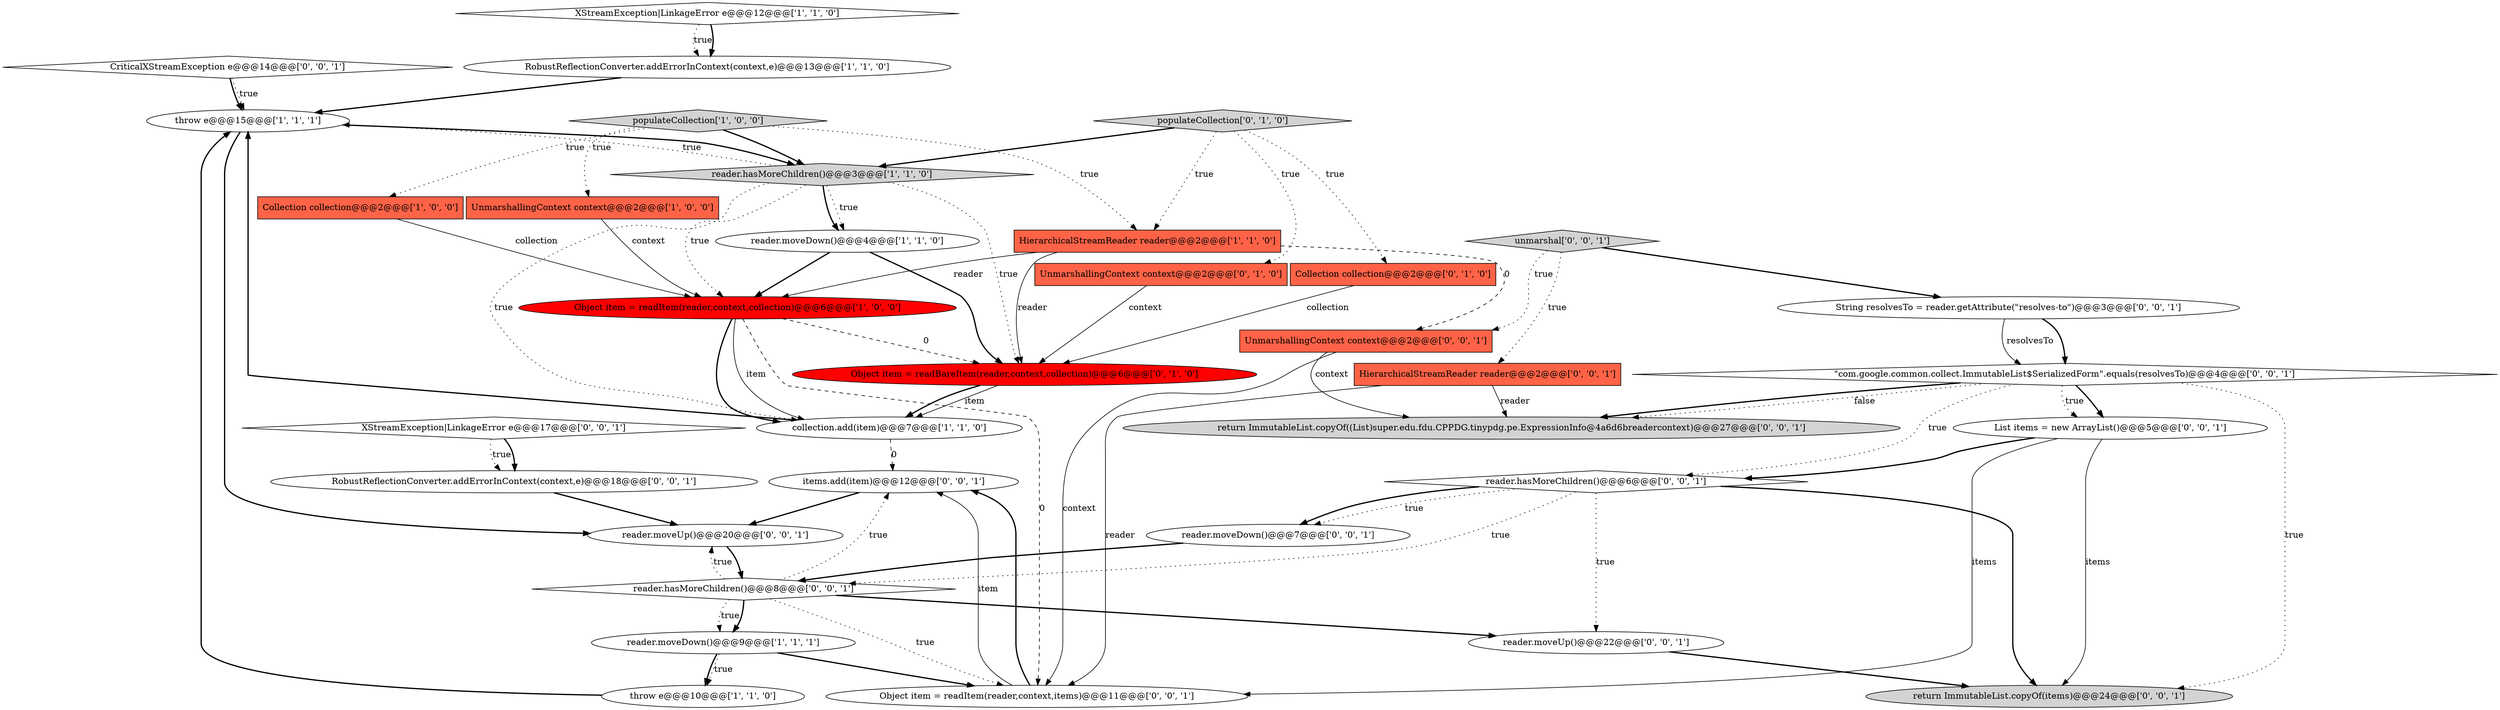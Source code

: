 digraph {
19 [style = filled, label = "CriticalXStreamException e@@@14@@@['0', '0', '1']", fillcolor = white, shape = diamond image = "AAA0AAABBB3BBB"];
0 [style = filled, label = "RobustReflectionConverter.addErrorInContext(context,e)@@@13@@@['1', '1', '0']", fillcolor = white, shape = ellipse image = "AAA0AAABBB1BBB"];
12 [style = filled, label = "reader.moveDown()@@@9@@@['1', '1', '1']", fillcolor = white, shape = ellipse image = "AAA0AAABBB1BBB"];
26 [style = filled, label = "HierarchicalStreamReader reader@@@2@@@['0', '0', '1']", fillcolor = tomato, shape = box image = "AAA0AAABBB3BBB"];
21 [style = filled, label = "List items = new ArrayList()@@@5@@@['0', '0', '1']", fillcolor = white, shape = ellipse image = "AAA0AAABBB3BBB"];
11 [style = filled, label = "reader.moveDown()@@@4@@@['1', '1', '0']", fillcolor = white, shape = ellipse image = "AAA0AAABBB1BBB"];
33 [style = filled, label = "UnmarshallingContext context@@@2@@@['0', '0', '1']", fillcolor = tomato, shape = box image = "AAA0AAABBB3BBB"];
15 [style = filled, label = "populateCollection['0', '1', '0']", fillcolor = lightgray, shape = diamond image = "AAA0AAABBB2BBB"];
24 [style = filled, label = "return ImmutableList.copyOf((List)super.edu.fdu.CPPDG.tinypdg.pe.ExpressionInfo@4a6d6breadercontext)@@@27@@@['0', '0', '1']", fillcolor = lightgray, shape = ellipse image = "AAA0AAABBB3BBB"];
16 [style = filled, label = "Object item = readBareItem(reader,context,collection)@@@6@@@['0', '1', '0']", fillcolor = red, shape = ellipse image = "AAA1AAABBB2BBB"];
34 [style = filled, label = "reader.hasMoreChildren()@@@8@@@['0', '0', '1']", fillcolor = white, shape = diamond image = "AAA0AAABBB3BBB"];
23 [style = filled, label = "return ImmutableList.copyOf(items)@@@24@@@['0', '0', '1']", fillcolor = lightgray, shape = ellipse image = "AAA0AAABBB3BBB"];
32 [style = filled, label = "XStreamException|LinkageError e@@@17@@@['0', '0', '1']", fillcolor = white, shape = diamond image = "AAA0AAABBB3BBB"];
29 [style = filled, label = "reader.hasMoreChildren()@@@6@@@['0', '0', '1']", fillcolor = white, shape = diamond image = "AAA0AAABBB3BBB"];
17 [style = filled, label = "Object item = readItem(reader,context,items)@@@11@@@['0', '0', '1']", fillcolor = white, shape = ellipse image = "AAA0AAABBB3BBB"];
20 [style = filled, label = "reader.moveUp()@@@22@@@['0', '0', '1']", fillcolor = white, shape = ellipse image = "AAA0AAABBB3BBB"];
1 [style = filled, label = "throw e@@@10@@@['1', '1', '0']", fillcolor = white, shape = ellipse image = "AAA0AAABBB1BBB"];
8 [style = filled, label = "HierarchicalStreamReader reader@@@2@@@['1', '1', '0']", fillcolor = tomato, shape = box image = "AAA0AAABBB1BBB"];
22 [style = filled, label = "String resolvesTo = reader.getAttribute(\"resolves-to\")@@@3@@@['0', '0', '1']", fillcolor = white, shape = ellipse image = "AAA0AAABBB3BBB"];
14 [style = filled, label = "UnmarshallingContext context@@@2@@@['0', '1', '0']", fillcolor = tomato, shape = box image = "AAA0AAABBB2BBB"];
2 [style = filled, label = "populateCollection['1', '0', '0']", fillcolor = lightgray, shape = diamond image = "AAA0AAABBB1BBB"];
13 [style = filled, label = "Collection collection@@@2@@@['0', '1', '0']", fillcolor = tomato, shape = box image = "AAA0AAABBB2BBB"];
6 [style = filled, label = "UnmarshallingContext context@@@2@@@['1', '0', '0']", fillcolor = tomato, shape = box image = "AAA0AAABBB1BBB"];
5 [style = filled, label = "XStreamException|LinkageError e@@@12@@@['1', '1', '0']", fillcolor = white, shape = diamond image = "AAA0AAABBB1BBB"];
25 [style = filled, label = "unmarshal['0', '0', '1']", fillcolor = lightgray, shape = diamond image = "AAA0AAABBB3BBB"];
4 [style = filled, label = "collection.add(item)@@@7@@@['1', '1', '0']", fillcolor = white, shape = ellipse image = "AAA0AAABBB1BBB"];
9 [style = filled, label = "Object item = readItem(reader,context,collection)@@@6@@@['1', '0', '0']", fillcolor = red, shape = ellipse image = "AAA1AAABBB1BBB"];
31 [style = filled, label = "\"com.google.common.collect.ImmutableList$SerializedForm\".equals(resolvesTo)@@@4@@@['0', '0', '1']", fillcolor = white, shape = diamond image = "AAA0AAABBB3BBB"];
3 [style = filled, label = "throw e@@@15@@@['1', '1', '1']", fillcolor = white, shape = ellipse image = "AAA0AAABBB1BBB"];
18 [style = filled, label = "reader.moveDown()@@@7@@@['0', '0', '1']", fillcolor = white, shape = ellipse image = "AAA0AAABBB3BBB"];
10 [style = filled, label = "reader.hasMoreChildren()@@@3@@@['1', '1', '0']", fillcolor = lightgray, shape = diamond image = "AAA0AAABBB1BBB"];
27 [style = filled, label = "items.add(item)@@@12@@@['0', '0', '1']", fillcolor = white, shape = ellipse image = "AAA0AAABBB3BBB"];
28 [style = filled, label = "RobustReflectionConverter.addErrorInContext(context,e)@@@18@@@['0', '0', '1']", fillcolor = white, shape = ellipse image = "AAA0AAABBB3BBB"];
30 [style = filled, label = "reader.moveUp()@@@20@@@['0', '0', '1']", fillcolor = white, shape = ellipse image = "AAA0AAABBB3BBB"];
7 [style = filled, label = "Collection collection@@@2@@@['1', '0', '0']", fillcolor = tomato, shape = box image = "AAA0AAABBB1BBB"];
0->3 [style = bold, label=""];
16->4 [style = solid, label="item"];
25->33 [style = dotted, label="true"];
34->12 [style = dotted, label="true"];
4->3 [style = bold, label=""];
11->16 [style = bold, label=""];
29->18 [style = dotted, label="true"];
26->24 [style = solid, label="reader"];
32->28 [style = dotted, label="true"];
15->10 [style = bold, label=""];
33->17 [style = solid, label="context"];
9->16 [style = dashed, label="0"];
8->9 [style = solid, label="reader"];
34->20 [style = bold, label=""];
28->30 [style = bold, label=""];
25->22 [style = bold, label=""];
29->34 [style = dotted, label="true"];
8->33 [style = dashed, label="0"];
18->34 [style = bold, label=""];
31->24 [style = bold, label=""];
9->4 [style = bold, label=""];
17->27 [style = solid, label="item"];
27->30 [style = bold, label=""];
12->17 [style = bold, label=""];
7->9 [style = solid, label="collection"];
1->3 [style = bold, label=""];
12->1 [style = dotted, label="true"];
10->3 [style = dotted, label="true"];
22->31 [style = bold, label=""];
30->34 [style = bold, label=""];
4->27 [style = dashed, label="0"];
13->16 [style = solid, label="collection"];
9->4 [style = solid, label="item"];
31->24 [style = dotted, label="false"];
5->0 [style = dotted, label="true"];
31->21 [style = bold, label=""];
21->23 [style = solid, label="items"];
29->23 [style = bold, label=""];
15->14 [style = dotted, label="true"];
34->12 [style = bold, label=""];
10->9 [style = dotted, label="true"];
11->9 [style = bold, label=""];
14->16 [style = solid, label="context"];
29->20 [style = dotted, label="true"];
12->1 [style = bold, label=""];
2->10 [style = bold, label=""];
6->9 [style = solid, label="context"];
15->13 [style = dotted, label="true"];
29->18 [style = bold, label=""];
3->10 [style = bold, label=""];
31->21 [style = dotted, label="true"];
21->17 [style = solid, label="items"];
21->29 [style = bold, label=""];
34->27 [style = dotted, label="true"];
15->8 [style = dotted, label="true"];
20->23 [style = bold, label=""];
5->0 [style = bold, label=""];
10->11 [style = dotted, label="true"];
2->6 [style = dotted, label="true"];
34->17 [style = dotted, label="true"];
19->3 [style = dotted, label="true"];
2->7 [style = dotted, label="true"];
31->23 [style = dotted, label="true"];
9->17 [style = dashed, label="0"];
26->17 [style = solid, label="reader"];
33->24 [style = solid, label="context"];
10->4 [style = dotted, label="true"];
16->4 [style = bold, label=""];
31->29 [style = dotted, label="true"];
17->27 [style = bold, label=""];
8->16 [style = solid, label="reader"];
34->30 [style = dotted, label="true"];
10->16 [style = dotted, label="true"];
3->30 [style = bold, label=""];
19->3 [style = bold, label=""];
32->28 [style = bold, label=""];
25->26 [style = dotted, label="true"];
2->8 [style = dotted, label="true"];
10->11 [style = bold, label=""];
22->31 [style = solid, label="resolvesTo"];
}

